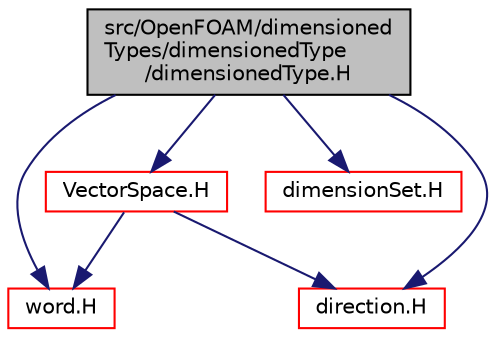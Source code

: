 digraph "src/OpenFOAM/dimensionedTypes/dimensionedType/dimensionedType.H"
{
  bgcolor="transparent";
  edge [fontname="Helvetica",fontsize="10",labelfontname="Helvetica",labelfontsize="10"];
  node [fontname="Helvetica",fontsize="10",shape=record];
  Node1 [label="src/OpenFOAM/dimensioned\lTypes/dimensionedType\l/dimensionedType.H",height=0.2,width=0.4,color="black", fillcolor="grey75", style="filled", fontcolor="black"];
  Node1 -> Node2 [color="midnightblue",fontsize="10",style="solid",fontname="Helvetica"];
  Node2 [label="word.H",height=0.2,width=0.4,color="red",URL="$a09200.html"];
  Node1 -> Node3 [color="midnightblue",fontsize="10",style="solid",fontname="Helvetica"];
  Node3 [label="direction.H",height=0.2,width=0.4,color="red",URL="$a09020.html",tooltip="Direction is an 8-bit unsigned integer type used to represent the Cartesian directions etc..."];
  Node1 -> Node4 [color="midnightblue",fontsize="10",style="solid",fontname="Helvetica"];
  Node4 [label="dimensionSet.H",height=0.2,width=0.4,color="red",URL="$a08062.html"];
  Node1 -> Node5 [color="midnightblue",fontsize="10",style="solid",fontname="Helvetica"];
  Node5 [label="VectorSpace.H",height=0.2,width=0.4,color="red",URL="$a09270.html"];
  Node5 -> Node3 [color="midnightblue",fontsize="10",style="solid",fontname="Helvetica"];
  Node5 -> Node2 [color="midnightblue",fontsize="10",style="solid",fontname="Helvetica"];
}
